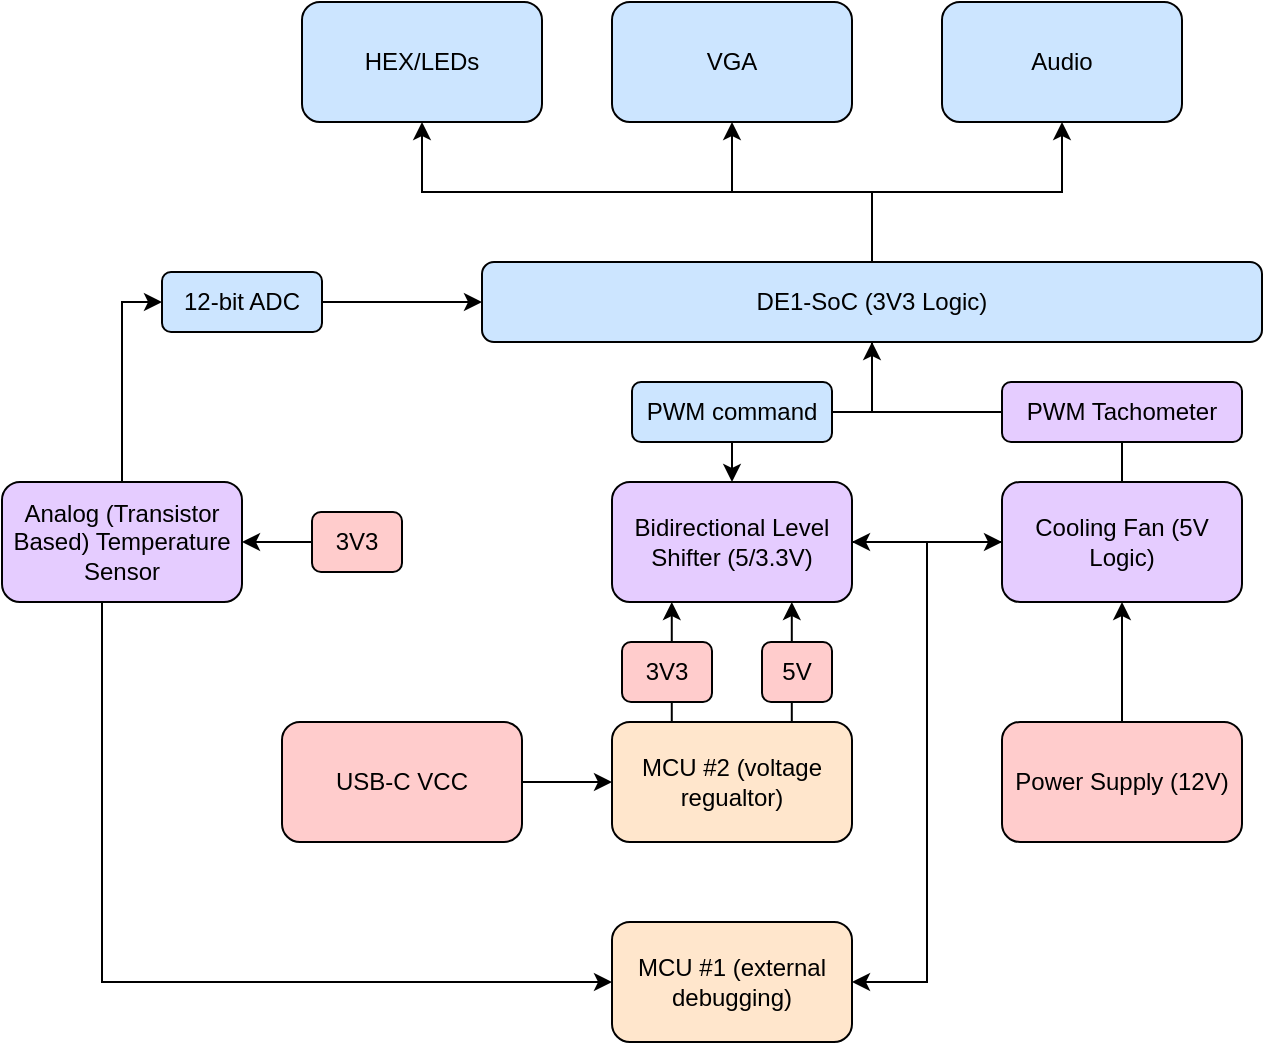 <mxfile version="24.1.0" type="github">
  <diagram name="Page-1" id="R7lpvw8uGEseStx-Qea4">
    <mxGraphModel dx="1706" dy="856" grid="1" gridSize="10" guides="1" tooltips="1" connect="1" arrows="1" fold="1" page="1" pageScale="1" pageWidth="850" pageHeight="1100" math="0" shadow="0">
      <root>
        <mxCell id="0" />
        <mxCell id="1" parent="0" />
        <mxCell id="Ap94XP5F8iX3l4dB9qDG-15" style="edgeStyle=orthogonalEdgeStyle;rounded=0;orthogonalLoop=1;jettySize=auto;html=1;entryX=0.5;entryY=1;entryDx=0;entryDy=0;" edge="1" parent="1" source="o6aeoP1H5NjbT9gdP4up-1" target="o6aeoP1H5NjbT9gdP4up-9">
          <mxGeometry relative="1" as="geometry" />
        </mxCell>
        <mxCell id="Ap94XP5F8iX3l4dB9qDG-16" style="edgeStyle=orthogonalEdgeStyle;rounded=0;orthogonalLoop=1;jettySize=auto;html=1;entryX=0.5;entryY=1;entryDx=0;entryDy=0;" edge="1" parent="1" source="o6aeoP1H5NjbT9gdP4up-1" target="o6aeoP1H5NjbT9gdP4up-8">
          <mxGeometry relative="1" as="geometry" />
        </mxCell>
        <mxCell id="Ap94XP5F8iX3l4dB9qDG-17" style="edgeStyle=orthogonalEdgeStyle;rounded=0;orthogonalLoop=1;jettySize=auto;html=1;entryX=0.5;entryY=1;entryDx=0;entryDy=0;" edge="1" parent="1" source="o6aeoP1H5NjbT9gdP4up-1" target="o6aeoP1H5NjbT9gdP4up-10">
          <mxGeometry relative="1" as="geometry" />
        </mxCell>
        <mxCell id="Ap94XP5F8iX3l4dB9qDG-43" style="edgeStyle=orthogonalEdgeStyle;rounded=0;orthogonalLoop=1;jettySize=auto;html=1;" edge="1" parent="1" source="o6aeoP1H5NjbT9gdP4up-1" target="o6aeoP1H5NjbT9gdP4up-6">
          <mxGeometry relative="1" as="geometry" />
        </mxCell>
        <mxCell id="o6aeoP1H5NjbT9gdP4up-1" value="DE1-SoC (3V3 Logic)" style="rounded=1;whiteSpace=wrap;html=1;fillColor=#CCE5FF;" parent="1" vertex="1">
          <mxGeometry x="310" y="140" width="390" height="40" as="geometry" />
        </mxCell>
        <mxCell id="o6aeoP1H5NjbT9gdP4up-2" value="MCU #2 (voltage regualtor)" style="rounded=1;whiteSpace=wrap;html=1;fillColor=#FFE6CC;" parent="1" vertex="1">
          <mxGeometry x="375" y="370" width="120" height="60" as="geometry" />
        </mxCell>
        <mxCell id="o6aeoP1H5NjbT9gdP4up-3" value="MCU #1 (external debugging)" style="rounded=1;whiteSpace=wrap;html=1;fillColor=#FFE6CC;" parent="1" vertex="1">
          <mxGeometry x="375" y="470" width="120" height="60" as="geometry" />
        </mxCell>
        <mxCell id="Ap94XP5F8iX3l4dB9qDG-40" style="edgeStyle=orthogonalEdgeStyle;rounded=0;orthogonalLoop=1;jettySize=auto;html=1;entryX=1;entryY=0.5;entryDx=0;entryDy=0;" edge="1" parent="1" source="o6aeoP1H5NjbT9gdP4up-4" target="o6aeoP1H5NjbT9gdP4up-6">
          <mxGeometry relative="1" as="geometry" />
        </mxCell>
        <mxCell id="Ap94XP5F8iX3l4dB9qDG-44" style="edgeStyle=orthogonalEdgeStyle;rounded=0;orthogonalLoop=1;jettySize=auto;html=1;entryX=0.5;entryY=1;entryDx=0;entryDy=0;" edge="1" parent="1" source="o6aeoP1H5NjbT9gdP4up-4" target="o6aeoP1H5NjbT9gdP4up-1">
          <mxGeometry relative="1" as="geometry" />
        </mxCell>
        <mxCell id="Ap94XP5F8iX3l4dB9qDG-45" style="edgeStyle=orthogonalEdgeStyle;rounded=0;orthogonalLoop=1;jettySize=auto;html=1;entryX=1;entryY=0.5;entryDx=0;entryDy=0;" edge="1" parent="1" source="o6aeoP1H5NjbT9gdP4up-4" target="o6aeoP1H5NjbT9gdP4up-3">
          <mxGeometry relative="1" as="geometry" />
        </mxCell>
        <mxCell id="o6aeoP1H5NjbT9gdP4up-4" value="Cooling Fan (5V Logic)" style="rounded=1;whiteSpace=wrap;html=1;fillColor=#E5CCFF;" parent="1" vertex="1">
          <mxGeometry x="570" y="250" width="120" height="60" as="geometry" />
        </mxCell>
        <mxCell id="Ap94XP5F8iX3l4dB9qDG-13" style="edgeStyle=orthogonalEdgeStyle;rounded=0;orthogonalLoop=1;jettySize=auto;html=1;entryX=0;entryY=0.5;entryDx=0;entryDy=0;" edge="1" parent="1" source="o6aeoP1H5NjbT9gdP4up-5" target="o6aeoP1H5NjbT9gdP4up-3">
          <mxGeometry relative="1" as="geometry">
            <Array as="points">
              <mxPoint x="120" y="500" />
            </Array>
          </mxGeometry>
        </mxCell>
        <mxCell id="Ap94XP5F8iX3l4dB9qDG-18" style="edgeStyle=orthogonalEdgeStyle;rounded=0;orthogonalLoop=1;jettySize=auto;html=1;entryX=0;entryY=0.5;entryDx=0;entryDy=0;" edge="1" parent="1" source="o6aeoP1H5NjbT9gdP4up-5" target="Ap94XP5F8iX3l4dB9qDG-14">
          <mxGeometry relative="1" as="geometry" />
        </mxCell>
        <mxCell id="o6aeoP1H5NjbT9gdP4up-5" value="Analog (Transistor Based) Temperature Sensor" style="rounded=1;whiteSpace=wrap;html=1;fillColor=#E5CCFF;" parent="1" vertex="1">
          <mxGeometry x="70" y="250" width="120" height="60" as="geometry" />
        </mxCell>
        <mxCell id="Ap94XP5F8iX3l4dB9qDG-34" style="edgeStyle=orthogonalEdgeStyle;rounded=0;orthogonalLoop=1;jettySize=auto;html=1;entryX=0;entryY=0.5;entryDx=0;entryDy=0;" edge="1" parent="1" source="o6aeoP1H5NjbT9gdP4up-6" target="o6aeoP1H5NjbT9gdP4up-4">
          <mxGeometry relative="1" as="geometry" />
        </mxCell>
        <mxCell id="o6aeoP1H5NjbT9gdP4up-6" value="Bidirectional Level Shifter (5/3.3V)" style="rounded=1;whiteSpace=wrap;html=1;fillColor=#E5CCFF;" parent="1" vertex="1">
          <mxGeometry x="375" y="250" width="120" height="60" as="geometry" />
        </mxCell>
        <mxCell id="o6aeoP1H5NjbT9gdP4up-8" value="VGA" style="rounded=1;whiteSpace=wrap;html=1;fillColor=#CCE5FF;" parent="1" vertex="1">
          <mxGeometry x="375" y="10" width="120" height="60" as="geometry" />
        </mxCell>
        <mxCell id="o6aeoP1H5NjbT9gdP4up-9" value="HEX/LEDs" style="rounded=1;whiteSpace=wrap;html=1;fillColor=#CCE5FF;" parent="1" vertex="1">
          <mxGeometry x="220" y="10" width="120" height="60" as="geometry" />
        </mxCell>
        <mxCell id="o6aeoP1H5NjbT9gdP4up-10" value="Audio" style="rounded=1;whiteSpace=wrap;html=1;fillColor=#CCE5FF;" parent="1" vertex="1">
          <mxGeometry x="540" y="10" width="120" height="60" as="geometry" />
        </mxCell>
        <mxCell id="Ap94XP5F8iX3l4dB9qDG-23" style="edgeStyle=orthogonalEdgeStyle;rounded=0;orthogonalLoop=1;jettySize=auto;html=1;entryX=0.5;entryY=1;entryDx=0;entryDy=0;" edge="1" parent="1" source="o6aeoP1H5NjbT9gdP4up-11" target="o6aeoP1H5NjbT9gdP4up-4">
          <mxGeometry relative="1" as="geometry" />
        </mxCell>
        <mxCell id="o6aeoP1H5NjbT9gdP4up-11" value="Power Supply (12V)" style="rounded=1;whiteSpace=wrap;html=1;fillColor=#FFCCCC;" parent="1" vertex="1">
          <mxGeometry x="570" y="370" width="120" height="60" as="geometry" />
        </mxCell>
        <mxCell id="Ap94XP5F8iX3l4dB9qDG-2" style="edgeStyle=orthogonalEdgeStyle;rounded=0;orthogonalLoop=1;jettySize=auto;html=1;entryX=0;entryY=0.5;entryDx=0;entryDy=0;" edge="1" parent="1" source="Ap94XP5F8iX3l4dB9qDG-1" target="o6aeoP1H5NjbT9gdP4up-2">
          <mxGeometry relative="1" as="geometry" />
        </mxCell>
        <mxCell id="Ap94XP5F8iX3l4dB9qDG-1" value="USB-C VCC" style="rounded=1;whiteSpace=wrap;html=1;fillColor=#FFCCCC;" vertex="1" parent="1">
          <mxGeometry x="210" y="370" width="120" height="60" as="geometry" />
        </mxCell>
        <mxCell id="Ap94XP5F8iX3l4dB9qDG-11" style="edgeStyle=orthogonalEdgeStyle;rounded=0;orthogonalLoop=1;jettySize=auto;html=1;entryX=0.5;entryY=1;entryDx=0;entryDy=0;" edge="1" parent="1" source="Ap94XP5F8iX3l4dB9qDG-3">
          <mxGeometry relative="1" as="geometry">
            <mxPoint x="464.9" y="370" as="sourcePoint" />
            <mxPoint x="464.9" y="310" as="targetPoint" />
            <Array as="points">
              <mxPoint x="464.9" y="330" />
            </Array>
          </mxGeometry>
        </mxCell>
        <mxCell id="Ap94XP5F8iX3l4dB9qDG-12" style="edgeStyle=orthogonalEdgeStyle;rounded=0;orthogonalLoop=1;jettySize=auto;html=1;entryX=0.5;entryY=1;entryDx=0;entryDy=0;" edge="1" parent="1">
          <mxGeometry relative="1" as="geometry">
            <mxPoint x="404.89" y="370" as="sourcePoint" />
            <mxPoint x="404.89" y="310" as="targetPoint" />
          </mxGeometry>
        </mxCell>
        <mxCell id="Ap94XP5F8iX3l4dB9qDG-4" value="3V3" style="html=1;align=center;verticalAlign=middle;whiteSpace=wrap;rounded=1;fillColor=#FFCCCC;" vertex="1" parent="1">
          <mxGeometry x="380" y="330" width="45" height="30" as="geometry" />
        </mxCell>
        <mxCell id="Ap94XP5F8iX3l4dB9qDG-19" style="edgeStyle=orthogonalEdgeStyle;rounded=0;orthogonalLoop=1;jettySize=auto;html=1;entryX=0;entryY=0.5;entryDx=0;entryDy=0;" edge="1" parent="1" source="Ap94XP5F8iX3l4dB9qDG-14" target="o6aeoP1H5NjbT9gdP4up-1">
          <mxGeometry relative="1" as="geometry" />
        </mxCell>
        <mxCell id="Ap94XP5F8iX3l4dB9qDG-14" value="12-bit ADC" style="html=1;align=center;verticalAlign=middle;whiteSpace=wrap;rounded=1;fillColor=#CCE5FF;" vertex="1" parent="1">
          <mxGeometry x="150" y="145" width="80" height="30" as="geometry" />
        </mxCell>
        <mxCell id="Ap94XP5F8iX3l4dB9qDG-20" value="" style="edgeStyle=orthogonalEdgeStyle;rounded=0;orthogonalLoop=1;jettySize=auto;html=1;entryX=0.5;entryY=1;entryDx=0;entryDy=0;" edge="1" parent="1" target="Ap94XP5F8iX3l4dB9qDG-3">
          <mxGeometry relative="1" as="geometry">
            <mxPoint x="464.9" y="370" as="sourcePoint" />
            <mxPoint x="464.9" y="310" as="targetPoint" />
            <Array as="points">
              <mxPoint x="464.9" y="330" />
            </Array>
          </mxGeometry>
        </mxCell>
        <mxCell id="Ap94XP5F8iX3l4dB9qDG-3" value="5V" style="html=1;align=center;verticalAlign=middle;whiteSpace=wrap;rounded=1;fillColor=#FFCCCC;" vertex="1" parent="1">
          <mxGeometry x="450" y="330" width="35" height="30" as="geometry" />
        </mxCell>
        <mxCell id="Ap94XP5F8iX3l4dB9qDG-26" value="" style="edgeStyle=orthogonalEdgeStyle;rounded=0;orthogonalLoop=1;jettySize=auto;html=1;" edge="1" parent="1" source="Ap94XP5F8iX3l4dB9qDG-25" target="o6aeoP1H5NjbT9gdP4up-5">
          <mxGeometry relative="1" as="geometry" />
        </mxCell>
        <mxCell id="Ap94XP5F8iX3l4dB9qDG-25" value="3V3" style="html=1;align=center;verticalAlign=middle;whiteSpace=wrap;rounded=1;fillColor=#FFCCCC;" vertex="1" parent="1">
          <mxGeometry x="225" y="265" width="45" height="30" as="geometry" />
        </mxCell>
        <mxCell id="Ap94XP5F8iX3l4dB9qDG-28" value="PWM command" style="html=1;align=center;verticalAlign=middle;whiteSpace=wrap;rounded=1;fillColor=#CCE5FF;" vertex="1" parent="1">
          <mxGeometry x="385" y="200" width="100" height="30" as="geometry" />
        </mxCell>
        <mxCell id="Ap94XP5F8iX3l4dB9qDG-30" value="PWM Tachometer" style="html=1;align=center;verticalAlign=middle;whiteSpace=wrap;rounded=1;fillColor=#E5CCFF;" vertex="1" parent="1">
          <mxGeometry x="570" y="200" width="120" height="30" as="geometry" />
        </mxCell>
      </root>
    </mxGraphModel>
  </diagram>
</mxfile>
